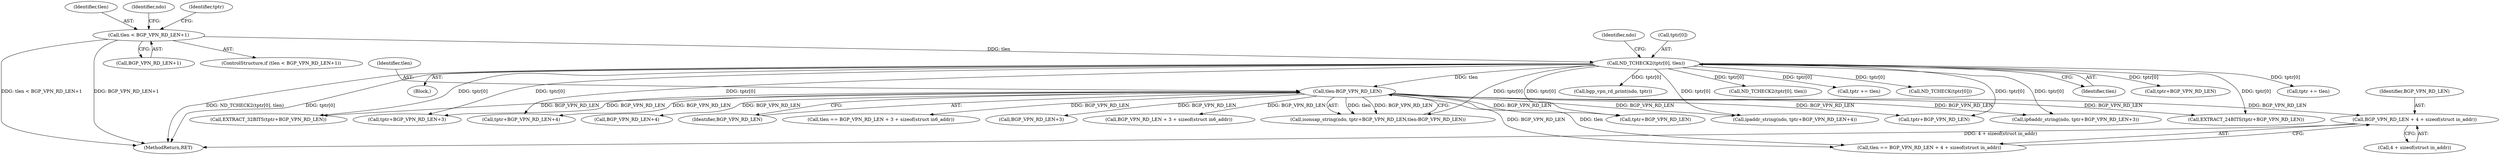 digraph "0_tcpdump_af2cf04a9394c1a56227c2289ae8da262828294a@API" {
"1001030" [label="(Call,BGP_VPN_RD_LEN + 4 + sizeof(struct in_addr))"];
"1001023" [label="(Call,tlen-BGP_VPN_RD_LEN)"];
"1001004" [label="(Call,ND_TCHECK2(tptr[0], tlen))"];
"1000989" [label="(Call,tlen < BGP_VPN_RD_LEN+1)"];
"1001066" [label="(Call,EXTRACT_24BITS(tptr+BGP_VPN_RD_LEN))"];
"1001080" [label="(Call,BGP_VPN_RD_LEN+3)"];
"1001059" [label="(Call,BGP_VPN_RD_LEN + 3 + sizeof(struct in6_addr))"];
"1001129" [label="(Call,tptr += tlen)"];
"1000990" [label="(Identifier,tlen)"];
"1001018" [label="(Call,isonsap_string(ndo, tptr+BGP_VPN_RD_LEN,tlen-BGP_VPN_RD_LEN))"];
"1001030" [label="(Call,BGP_VPN_RD_LEN + 4 + sizeof(struct in_addr))"];
"1001037" [label="(Call,EXTRACT_32BITS(tptr+BGP_VPN_RD_LEN))"];
"1001003" [label="(Block,)"];
"1001031" [label="(Identifier,BGP_VPN_RD_LEN)"];
"1001023" [label="(Call,tlen-BGP_VPN_RD_LEN)"];
"1001032" [label="(Call,4 + sizeof(struct in_addr))"];
"1002937" [label="(MethodReturn,RET)"];
"1001005" [label="(Call,tptr[0])"];
"1001078" [label="(Call,tptr+BGP_VPN_RD_LEN+3)"];
"1001049" [label="(Call,tptr+BGP_VPN_RD_LEN+4)"];
"1001038" [label="(Call,tptr+BGP_VPN_RD_LEN)"];
"1000997" [label="(Identifier,ndo)"];
"1000991" [label="(Call,BGP_VPN_RD_LEN+1)"];
"1001006" [label="(Identifier,tptr)"];
"1001028" [label="(Call,tlen == BGP_VPN_RD_LEN + 4 + sizeof(struct in_addr))"];
"1001011" [label="(Identifier,ndo)"];
"1001015" [label="(Call,bgp_vpn_rd_print(ndo, tptr))"];
"1001051" [label="(Call,BGP_VPN_RD_LEN+4)"];
"1001047" [label="(Call,ipaddr_string(ndo, tptr+BGP_VPN_RD_LEN+4))"];
"1001024" [label="(Identifier,tlen)"];
"1001091" [label="(Call,ND_TCHECK2(tptr[0], tlen))"];
"1001083" [label="(Call,tptr += tlen)"];
"1001132" [label="(Call,ND_TCHECK(tptr[0]))"];
"1000988" [label="(ControlStructure,if (tlen < BGP_VPN_RD_LEN+1))"];
"1001025" [label="(Identifier,BGP_VPN_RD_LEN)"];
"1001004" [label="(Call,ND_TCHECK2(tptr[0], tlen))"];
"1001067" [label="(Call,tptr+BGP_VPN_RD_LEN)"];
"1001057" [label="(Call,tlen == BGP_VPN_RD_LEN + 3 + sizeof(struct in6_addr))"];
"1000989" [label="(Call,tlen < BGP_VPN_RD_LEN+1)"];
"1001076" [label="(Call,ip6addr_string(ndo, tptr+BGP_VPN_RD_LEN+3))"];
"1001008" [label="(Identifier,tlen)"];
"1001020" [label="(Call,tptr+BGP_VPN_RD_LEN)"];
"1001030" -> "1001028"  [label="AST: "];
"1001030" -> "1001032"  [label="CFG: "];
"1001031" -> "1001030"  [label="AST: "];
"1001032" -> "1001030"  [label="AST: "];
"1001028" -> "1001030"  [label="CFG: "];
"1001030" -> "1002937"  [label="DDG: 4 + sizeof(struct in_addr)"];
"1001023" -> "1001030"  [label="DDG: BGP_VPN_RD_LEN"];
"1001023" -> "1001018"  [label="AST: "];
"1001023" -> "1001025"  [label="CFG: "];
"1001024" -> "1001023"  [label="AST: "];
"1001025" -> "1001023"  [label="AST: "];
"1001018" -> "1001023"  [label="CFG: "];
"1001023" -> "1001018"  [label="DDG: tlen"];
"1001023" -> "1001018"  [label="DDG: BGP_VPN_RD_LEN"];
"1001004" -> "1001023"  [label="DDG: tlen"];
"1001023" -> "1001028"  [label="DDG: tlen"];
"1001023" -> "1001028"  [label="DDG: BGP_VPN_RD_LEN"];
"1001023" -> "1001037"  [label="DDG: BGP_VPN_RD_LEN"];
"1001023" -> "1001038"  [label="DDG: BGP_VPN_RD_LEN"];
"1001023" -> "1001047"  [label="DDG: BGP_VPN_RD_LEN"];
"1001023" -> "1001049"  [label="DDG: BGP_VPN_RD_LEN"];
"1001023" -> "1001051"  [label="DDG: BGP_VPN_RD_LEN"];
"1001023" -> "1001057"  [label="DDG: BGP_VPN_RD_LEN"];
"1001023" -> "1001059"  [label="DDG: BGP_VPN_RD_LEN"];
"1001023" -> "1001066"  [label="DDG: BGP_VPN_RD_LEN"];
"1001023" -> "1001067"  [label="DDG: BGP_VPN_RD_LEN"];
"1001023" -> "1001076"  [label="DDG: BGP_VPN_RD_LEN"];
"1001023" -> "1001078"  [label="DDG: BGP_VPN_RD_LEN"];
"1001023" -> "1001080"  [label="DDG: BGP_VPN_RD_LEN"];
"1001004" -> "1001003"  [label="AST: "];
"1001004" -> "1001008"  [label="CFG: "];
"1001005" -> "1001004"  [label="AST: "];
"1001008" -> "1001004"  [label="AST: "];
"1001011" -> "1001004"  [label="CFG: "];
"1001004" -> "1002937"  [label="DDG: ND_TCHECK2(tptr[0], tlen)"];
"1001004" -> "1002937"  [label="DDG: tptr[0]"];
"1000989" -> "1001004"  [label="DDG: tlen"];
"1001004" -> "1001015"  [label="DDG: tptr[0]"];
"1001004" -> "1001018"  [label="DDG: tptr[0]"];
"1001004" -> "1001020"  [label="DDG: tptr[0]"];
"1001004" -> "1001037"  [label="DDG: tptr[0]"];
"1001004" -> "1001038"  [label="DDG: tptr[0]"];
"1001004" -> "1001047"  [label="DDG: tptr[0]"];
"1001004" -> "1001049"  [label="DDG: tptr[0]"];
"1001004" -> "1001066"  [label="DDG: tptr[0]"];
"1001004" -> "1001067"  [label="DDG: tptr[0]"];
"1001004" -> "1001076"  [label="DDG: tptr[0]"];
"1001004" -> "1001078"  [label="DDG: tptr[0]"];
"1001004" -> "1001083"  [label="DDG: tptr[0]"];
"1001004" -> "1001091"  [label="DDG: tptr[0]"];
"1001004" -> "1001129"  [label="DDG: tptr[0]"];
"1001004" -> "1001132"  [label="DDG: tptr[0]"];
"1000989" -> "1000988"  [label="AST: "];
"1000989" -> "1000991"  [label="CFG: "];
"1000990" -> "1000989"  [label="AST: "];
"1000991" -> "1000989"  [label="AST: "];
"1000997" -> "1000989"  [label="CFG: "];
"1001006" -> "1000989"  [label="CFG: "];
"1000989" -> "1002937"  [label="DDG: tlen < BGP_VPN_RD_LEN+1"];
"1000989" -> "1002937"  [label="DDG: BGP_VPN_RD_LEN+1"];
}
